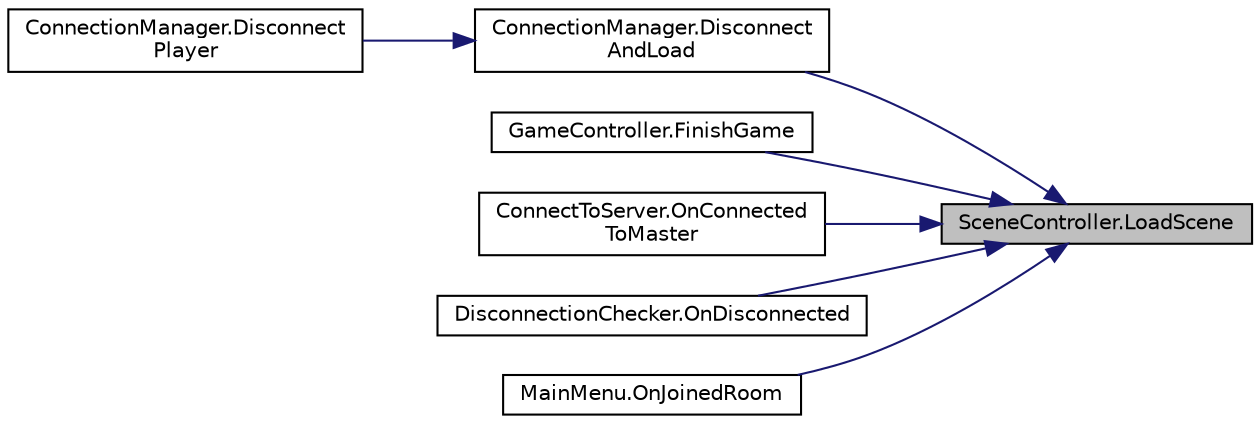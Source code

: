 digraph "SceneController.LoadScene"
{
 // INTERACTIVE_SVG=YES
 // LATEX_PDF_SIZE
  edge [fontname="Helvetica",fontsize="10",labelfontname="Helvetica",labelfontsize="10"];
  node [fontname="Helvetica",fontsize="10",shape=record];
  rankdir="RL";
  Node1 [label="SceneController.LoadScene",height=0.2,width=0.4,color="black", fillcolor="grey75", style="filled", fontcolor="black",tooltip="This will load the scene in the background."];
  Node1 -> Node2 [dir="back",color="midnightblue",fontsize="10",style="solid",fontname="Helvetica"];
  Node2 [label="ConnectionManager.Disconnect\lAndLoad",height=0.2,width=0.4,color="black", fillcolor="white", style="filled",URL="$class_connection_manager.html#a9b5c535dd81e861835cfddf10b2fd19a",tooltip=" "];
  Node2 -> Node3 [dir="back",color="midnightblue",fontsize="10",style="solid",fontname="Helvetica"];
  Node3 [label="ConnectionManager.Disconnect\lPlayer",height=0.2,width=0.4,color="black", fillcolor="white", style="filled",URL="$class_connection_manager.html#acb44adcca94dd19f39d038c282a4dae4",tooltip=" "];
  Node1 -> Node4 [dir="back",color="midnightblue",fontsize="10",style="solid",fontname="Helvetica"];
  Node4 [label="GameController.FinishGame",height=0.2,width=0.4,color="black", fillcolor="white", style="filled",URL="$class_game_controller.html#a0d83f0779a2ddcb3fb4bd2494c7497ae",tooltip="This is called whenever a nexus gets destroyed."];
  Node1 -> Node5 [dir="back",color="midnightblue",fontsize="10",style="solid",fontname="Helvetica"];
  Node5 [label="ConnectToServer.OnConnected\lToMaster",height=0.2,width=0.4,color="black", fillcolor="white", style="filled",URL="$class_connect_to_server.html#a0fcebedba49274c22894b6543836e101",tooltip=" "];
  Node1 -> Node6 [dir="back",color="midnightblue",fontsize="10",style="solid",fontname="Helvetica"];
  Node6 [label="DisconnectionChecker.OnDisconnected",height=0.2,width=0.4,color="black", fillcolor="white", style="filled",URL="$class_disconnection_checker.html#a99f0f11bc8182e7be4093b99c42bffa2",tooltip=" "];
  Node1 -> Node7 [dir="back",color="midnightblue",fontsize="10",style="solid",fontname="Helvetica"];
  Node7 [label="MainMenu.OnJoinedRoom",height=0.2,width=0.4,color="black", fillcolor="white", style="filled",URL="$class_main_menu.html#a6656e392e3ff37a437bb574ae03e0572",tooltip=" "];
}
